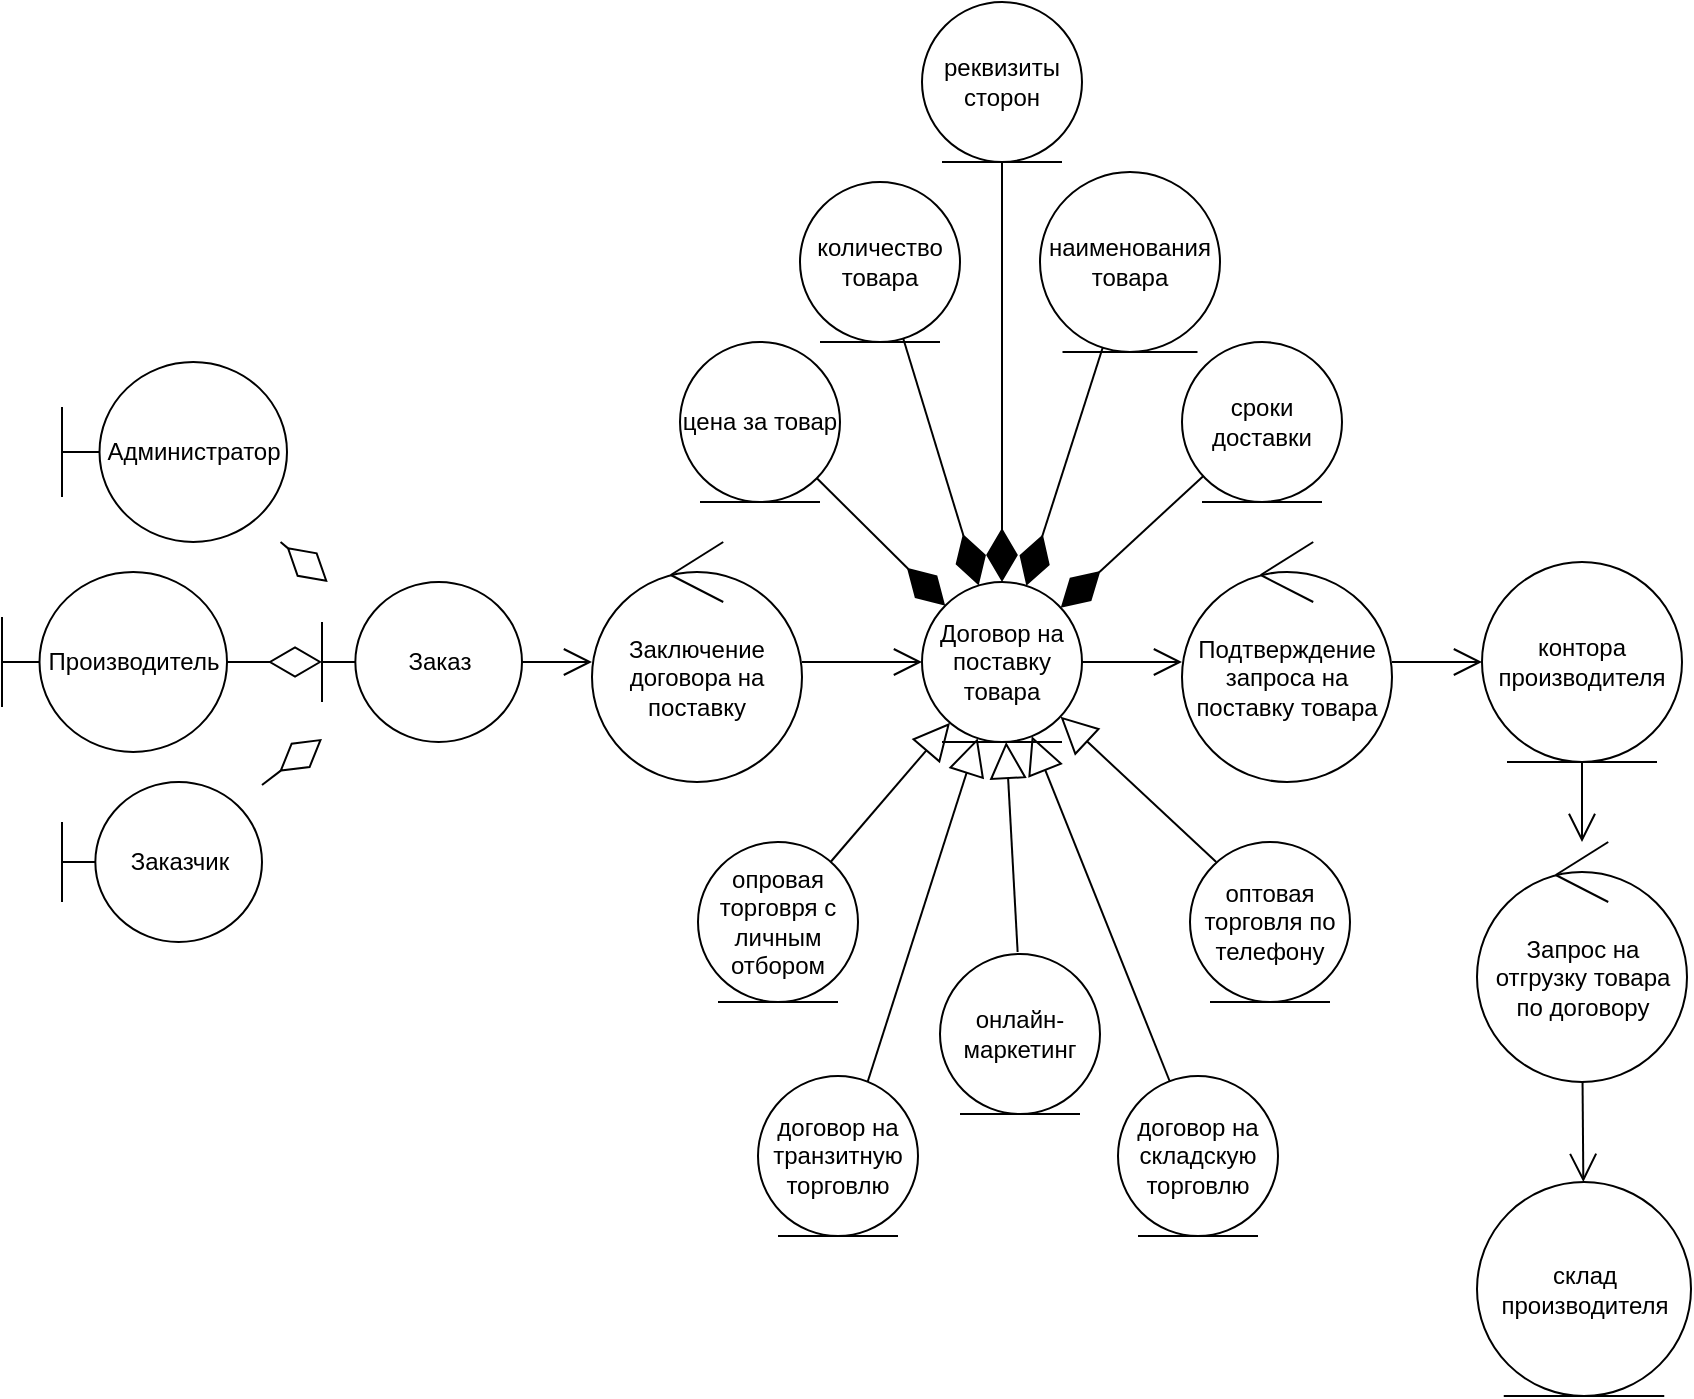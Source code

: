<mxfile version="14.5.3" type="device"><diagram id="Kh3bnzYQMHdBO5LjAZVT" name="Page-1"><mxGraphModel dx="1662" dy="804" grid="0" gridSize="10" guides="1" tooltips="1" connect="1" arrows="1" fold="1" page="1" pageScale="1" pageWidth="827" pageHeight="1169" math="0" shadow="0"><root><mxCell id="0"/><mxCell id="1" parent="0"/><mxCell id="9c2-08_mlaWxA7pcLnCe-1" value="Подтверждение запроса на поставку товара" style="ellipse;shape=umlControl;whiteSpace=wrap;html=1;" vertex="1" parent="1"><mxGeometry x="986" y="512" width="105" height="120" as="geometry"/></mxCell><mxCell id="9c2-08_mlaWxA7pcLnCe-2" value="контора производителя" style="ellipse;shape=umlEntity;whiteSpace=wrap;html=1;" vertex="1" parent="1"><mxGeometry x="1136" y="522" width="100" height="100" as="geometry"/></mxCell><mxCell id="9c2-08_mlaWxA7pcLnCe-5" value="" style="endArrow=open;endFill=1;endSize=12;html=1;" edge="1" parent="1" source="9c2-08_mlaWxA7pcLnCe-33" target="9c2-08_mlaWxA7pcLnCe-1"><mxGeometry width="160" relative="1" as="geometry"><mxPoint x="926" y="682" as="sourcePoint"/><mxPoint x="1086" y="682" as="targetPoint"/></mxGeometry></mxCell><mxCell id="9c2-08_mlaWxA7pcLnCe-6" value="" style="endArrow=open;endFill=1;endSize=12;html=1;" edge="1" parent="1" source="9c2-08_mlaWxA7pcLnCe-1" target="9c2-08_mlaWxA7pcLnCe-2"><mxGeometry width="160" relative="1" as="geometry"><mxPoint x="966" y="582" as="sourcePoint"/><mxPoint x="996" y="582" as="targetPoint"/></mxGeometry></mxCell><mxCell id="9c2-08_mlaWxA7pcLnCe-7" value="" style="endArrow=open;endFill=1;endSize=12;html=1;" edge="1" parent="1" source="9c2-08_mlaWxA7pcLnCe-32" target="9c2-08_mlaWxA7pcLnCe-8"><mxGeometry width="160" relative="1" as="geometry"><mxPoint x="646" y="572" as="sourcePoint"/><mxPoint x="886" y="567" as="targetPoint"/></mxGeometry></mxCell><mxCell id="9c2-08_mlaWxA7pcLnCe-8" value="Заключение договора на поставку" style="ellipse;shape=umlControl;whiteSpace=wrap;html=1;" vertex="1" parent="1"><mxGeometry x="691" y="512" width="105" height="120" as="geometry"/></mxCell><mxCell id="9c2-08_mlaWxA7pcLnCe-9" value="" style="endArrow=open;endFill=1;endSize=12;html=1;" edge="1" parent="1" source="9c2-08_mlaWxA7pcLnCe-8" target="9c2-08_mlaWxA7pcLnCe-33"><mxGeometry width="160" relative="1" as="geometry"><mxPoint x="656" y="587" as="sourcePoint"/><mxPoint x="701.0" y="587" as="targetPoint"/></mxGeometry></mxCell><mxCell id="9c2-08_mlaWxA7pcLnCe-10" value="" style="endArrow=block;endSize=16;endFill=0;html=1;" edge="1" parent="1" target="9c2-08_mlaWxA7pcLnCe-33"><mxGeometry width="160" relative="1" as="geometry"><mxPoint x="828.797" y="782" as="sourcePoint"/><mxPoint x="616" y="547" as="targetPoint"/></mxGeometry></mxCell><mxCell id="9c2-08_mlaWxA7pcLnCe-11" value="" style="endArrow=block;endSize=16;endFill=0;html=1;" edge="1" parent="1" target="9c2-08_mlaWxA7pcLnCe-33"><mxGeometry width="160" relative="1" as="geometry"><mxPoint x="980.004" y="782" as="sourcePoint"/><mxPoint x="626" y="557" as="targetPoint"/></mxGeometry></mxCell><mxCell id="9c2-08_mlaWxA7pcLnCe-13" value="" style="endArrow=block;endSize=16;endFill=0;html=1;" edge="1" parent="1" target="9c2-08_mlaWxA7pcLnCe-33"><mxGeometry width="160" relative="1" as="geometry"><mxPoint x="810.286" y="672" as="sourcePoint"/><mxPoint x="900.516" y="542" as="targetPoint"/></mxGeometry></mxCell><mxCell id="9c2-08_mlaWxA7pcLnCe-15" value="" style="endArrow=block;endSize=16;endFill=0;html=1;" edge="1" parent="1" target="9c2-08_mlaWxA7pcLnCe-33"><mxGeometry width="160" relative="1" as="geometry"><mxPoint x="903.818" y="717" as="sourcePoint"/><mxPoint x="879.333" y="622" as="targetPoint"/></mxGeometry></mxCell><mxCell id="9c2-08_mlaWxA7pcLnCe-17" value="" style="endArrow=block;endSize=16;endFill=0;html=1;" edge="1" parent="1" target="9c2-08_mlaWxA7pcLnCe-33"><mxGeometry width="160" relative="1" as="geometry"><mxPoint x="1003.119" y="672" as="sourcePoint"/><mxPoint x="912" y="622" as="targetPoint"/></mxGeometry></mxCell><mxCell id="9c2-08_mlaWxA7pcLnCe-18" value="склад производителя" style="ellipse;shape=umlEntity;whiteSpace=wrap;html=1;" vertex="1" parent="1"><mxGeometry x="1133.5" y="832" width="107" height="107" as="geometry"/></mxCell><mxCell id="9c2-08_mlaWxA7pcLnCe-19" value="Запрос на отгрузку товара по договору" style="ellipse;shape=umlControl;whiteSpace=wrap;html=1;" vertex="1" parent="1"><mxGeometry x="1133.5" y="662" width="105" height="120" as="geometry"/></mxCell><mxCell id="9c2-08_mlaWxA7pcLnCe-20" value="" style="endArrow=open;endFill=1;endSize=12;html=1;" edge="1" parent="1" source="9c2-08_mlaWxA7pcLnCe-2" target="9c2-08_mlaWxA7pcLnCe-19"><mxGeometry width="160" relative="1" as="geometry"><mxPoint x="1101" y="582" as="sourcePoint"/><mxPoint x="1146" y="582" as="targetPoint"/></mxGeometry></mxCell><mxCell id="9c2-08_mlaWxA7pcLnCe-21" value="" style="endArrow=open;endFill=1;endSize=12;html=1;" edge="1" parent="1" source="9c2-08_mlaWxA7pcLnCe-19" target="9c2-08_mlaWxA7pcLnCe-18"><mxGeometry width="160" relative="1" as="geometry"><mxPoint x="1111" y="592" as="sourcePoint"/><mxPoint x="1156" y="592" as="targetPoint"/></mxGeometry></mxCell><mxCell id="9c2-08_mlaWxA7pcLnCe-22" value="цена за товар" style="ellipse;shape=umlEntity;whiteSpace=wrap;html=1;" vertex="1" parent="1"><mxGeometry x="735" y="412" width="80" height="80" as="geometry"/></mxCell><mxCell id="9c2-08_mlaWxA7pcLnCe-23" value="количество товара" style="ellipse;shape=umlEntity;whiteSpace=wrap;html=1;" vertex="1" parent="1"><mxGeometry x="795" y="332" width="80" height="80" as="geometry"/></mxCell><mxCell id="9c2-08_mlaWxA7pcLnCe-24" value="наименования товара" style="ellipse;shape=umlEntity;whiteSpace=wrap;html=1;" vertex="1" parent="1"><mxGeometry x="915" y="327" width="90" height="90" as="geometry"/></mxCell><mxCell id="9c2-08_mlaWxA7pcLnCe-25" value="сроки доставки" style="ellipse;shape=umlEntity;whiteSpace=wrap;html=1;" vertex="1" parent="1"><mxGeometry x="986" y="412" width="80" height="80" as="geometry"/></mxCell><mxCell id="9c2-08_mlaWxA7pcLnCe-26" value="" style="endArrow=diamondThin;endFill=1;endSize=24;html=1;" edge="1" parent="1" source="9c2-08_mlaWxA7pcLnCe-22" target="9c2-08_mlaWxA7pcLnCe-33"><mxGeometry width="160" relative="1" as="geometry"><mxPoint x="816" y="1002" as="sourcePoint"/><mxPoint x="976" y="1002" as="targetPoint"/></mxGeometry></mxCell><mxCell id="9c2-08_mlaWxA7pcLnCe-27" value="" style="endArrow=diamondThin;endFill=1;endSize=24;html=1;" edge="1" parent="1" source="9c2-08_mlaWxA7pcLnCe-23" target="9c2-08_mlaWxA7pcLnCe-33"><mxGeometry width="160" relative="1" as="geometry"><mxPoint x="832.962" y="491.547" as="sourcePoint"/><mxPoint x="879.333" y="542" as="targetPoint"/></mxGeometry></mxCell><mxCell id="9c2-08_mlaWxA7pcLnCe-28" value="" style="endArrow=diamondThin;endFill=1;endSize=24;html=1;" edge="1" parent="1" source="9c2-08_mlaWxA7pcLnCe-24" target="9c2-08_mlaWxA7pcLnCe-33"><mxGeometry width="160" relative="1" as="geometry"><mxPoint x="842.962" y="501.547" as="sourcePoint"/><mxPoint x="889.333" y="552" as="targetPoint"/></mxGeometry></mxCell><mxCell id="9c2-08_mlaWxA7pcLnCe-29" value="" style="endArrow=diamondThin;endFill=1;endSize=24;html=1;" edge="1" parent="1" source="9c2-08_mlaWxA7pcLnCe-25" target="9c2-08_mlaWxA7pcLnCe-33"><mxGeometry width="160" relative="1" as="geometry"><mxPoint x="852.962" y="511.547" as="sourcePoint"/><mxPoint x="899.333" y="562" as="targetPoint"/></mxGeometry></mxCell><mxCell id="9c2-08_mlaWxA7pcLnCe-30" value="реквизиты сторон" style="ellipse;shape=umlEntity;whiteSpace=wrap;html=1;" vertex="1" parent="1"><mxGeometry x="856" y="242" width="80" height="80" as="geometry"/></mxCell><mxCell id="9c2-08_mlaWxA7pcLnCe-31" value="" style="endArrow=diamondThin;endFill=1;endSize=24;html=1;" edge="1" parent="1" source="9c2-08_mlaWxA7pcLnCe-30" target="9c2-08_mlaWxA7pcLnCe-33"><mxGeometry width="160" relative="1" as="geometry"><mxPoint x="875.701" y="420.806" as="sourcePoint"/><mxPoint x="916" y="542" as="targetPoint"/></mxGeometry></mxCell><mxCell id="9c2-08_mlaWxA7pcLnCe-32" value="Заказ" style="shape=umlBoundary;whiteSpace=wrap;html=1;" vertex="1" parent="1"><mxGeometry x="556" y="532" width="100" height="80" as="geometry"/></mxCell><mxCell id="9c2-08_mlaWxA7pcLnCe-33" value="Договор на поставку товара" style="ellipse;shape=umlEntity;whiteSpace=wrap;html=1;" vertex="1" parent="1"><mxGeometry x="856" y="532" width="80" height="80" as="geometry"/></mxCell><mxCell id="9c2-08_mlaWxA7pcLnCe-34" value="Администратор" style="shape=umlBoundary;whiteSpace=wrap;html=1;" vertex="1" parent="1"><mxGeometry x="426" y="422" width="112.5" height="90" as="geometry"/></mxCell><mxCell id="9c2-08_mlaWxA7pcLnCe-35" value="Заказчик" style="shape=umlBoundary;whiteSpace=wrap;html=1;" vertex="1" parent="1"><mxGeometry x="426" y="632" width="100" height="80" as="geometry"/></mxCell><mxCell id="9c2-08_mlaWxA7pcLnCe-36" value="Производитель" style="shape=umlBoundary;whiteSpace=wrap;html=1;" vertex="1" parent="1"><mxGeometry x="396" y="527" width="112.5" height="90" as="geometry"/></mxCell><mxCell id="9c2-08_mlaWxA7pcLnCe-37" value="" style="endArrow=diamondThin;endFill=0;endSize=24;html=1;" edge="1" parent="1" source="9c2-08_mlaWxA7pcLnCe-36" target="9c2-08_mlaWxA7pcLnCe-32"><mxGeometry width="160" relative="1" as="geometry"><mxPoint x="786" y="702" as="sourcePoint"/><mxPoint x="946" y="702" as="targetPoint"/></mxGeometry></mxCell><mxCell id="9c2-08_mlaWxA7pcLnCe-38" value="" style="endArrow=diamondThin;endFill=0;endSize=24;html=1;" edge="1" parent="1" source="9c2-08_mlaWxA7pcLnCe-35" target="9c2-08_mlaWxA7pcLnCe-32"><mxGeometry width="160" relative="1" as="geometry"><mxPoint x="498.5" y="582" as="sourcePoint"/><mxPoint x="566" y="582" as="targetPoint"/></mxGeometry></mxCell><mxCell id="9c2-08_mlaWxA7pcLnCe-39" value="" style="endArrow=diamondThin;endFill=0;endSize=24;html=1;" edge="1" parent="1" source="9c2-08_mlaWxA7pcLnCe-34" target="9c2-08_mlaWxA7pcLnCe-32"><mxGeometry width="160" relative="1" as="geometry"><mxPoint x="536" y="643.538" as="sourcePoint"/><mxPoint x="566" y="620.462" as="targetPoint"/></mxGeometry></mxCell><mxCell id="9c2-08_mlaWxA7pcLnCe-40" value="опровая торговря с личным отбором" style="ellipse;shape=umlEntity;whiteSpace=wrap;html=1;" vertex="1" parent="1"><mxGeometry x="744" y="662" width="80" height="80" as="geometry"/></mxCell><mxCell id="9c2-08_mlaWxA7pcLnCe-41" value="договор на транзитную торговлю" style="ellipse;shape=umlEntity;whiteSpace=wrap;html=1;" vertex="1" parent="1"><mxGeometry x="774" y="779" width="80" height="80" as="geometry"/></mxCell><mxCell id="9c2-08_mlaWxA7pcLnCe-42" value="онлайн-маркетинг" style="ellipse;shape=umlEntity;whiteSpace=wrap;html=1;" vertex="1" parent="1"><mxGeometry x="865" y="718" width="80" height="80" as="geometry"/></mxCell><mxCell id="9c2-08_mlaWxA7pcLnCe-43" value="договор на складскую торговлю" style="ellipse;shape=umlEntity;whiteSpace=wrap;html=1;" vertex="1" parent="1"><mxGeometry x="954" y="779" width="80" height="80" as="geometry"/></mxCell><mxCell id="9c2-08_mlaWxA7pcLnCe-44" value="оптовая торговля по телефону" style="ellipse;shape=umlEntity;whiteSpace=wrap;html=1;" vertex="1" parent="1"><mxGeometry x="990" y="662" width="80" height="80" as="geometry"/></mxCell></root></mxGraphModel></diagram></mxfile>